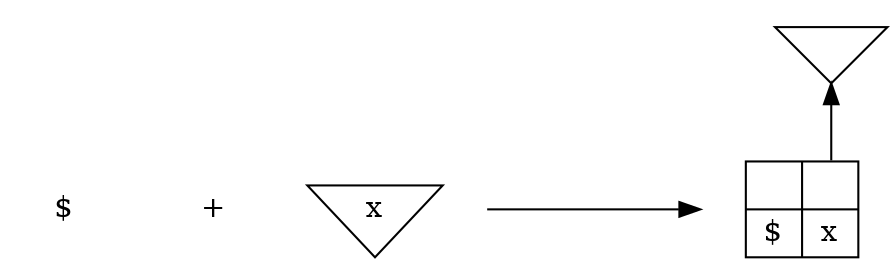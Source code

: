 digraph "" {
    graph[dpi="60";compound="true"];

    subgraph L {
        node[shape="none"];
        lefttree[label=""];
        left[label="$"];

        lefttree -> left[style="invisible";dir="none"];
    }

    subgraph AB {
        optree[shape="none";label=""];
        temp1[shape="none";label="+"];

        optree -> temp1[style="invisible";dir="none"];
    }

    subgraph R {
        righttree[shape="none";label=""];
        right[shape="invtriangle";label="x"];

        righttree -> right[style="invisible";dir="none"];
    }

    subgraph BC {
        node[color="invis";shape="point"];
        temp2a;
        {   rank="same";
            temp2b;
            temp2c;
        }

        temp2a -> temp2b[style="invisible";dir="none"];
        temp2a -> temp2c[style="invisible";dir="none"];
        temp2b -> temp2c[constraint="false";label="wwwwwww";fontcolor="invis"];
    }

    subgraph Res {
        node[shape="none"];
        resulttree[shape="invtriangle";label=""];
        result[shape="record";label="{ | $} | {<x> | x}"];

        resulttree -> result:x:n[dir="back"];
    }
}
